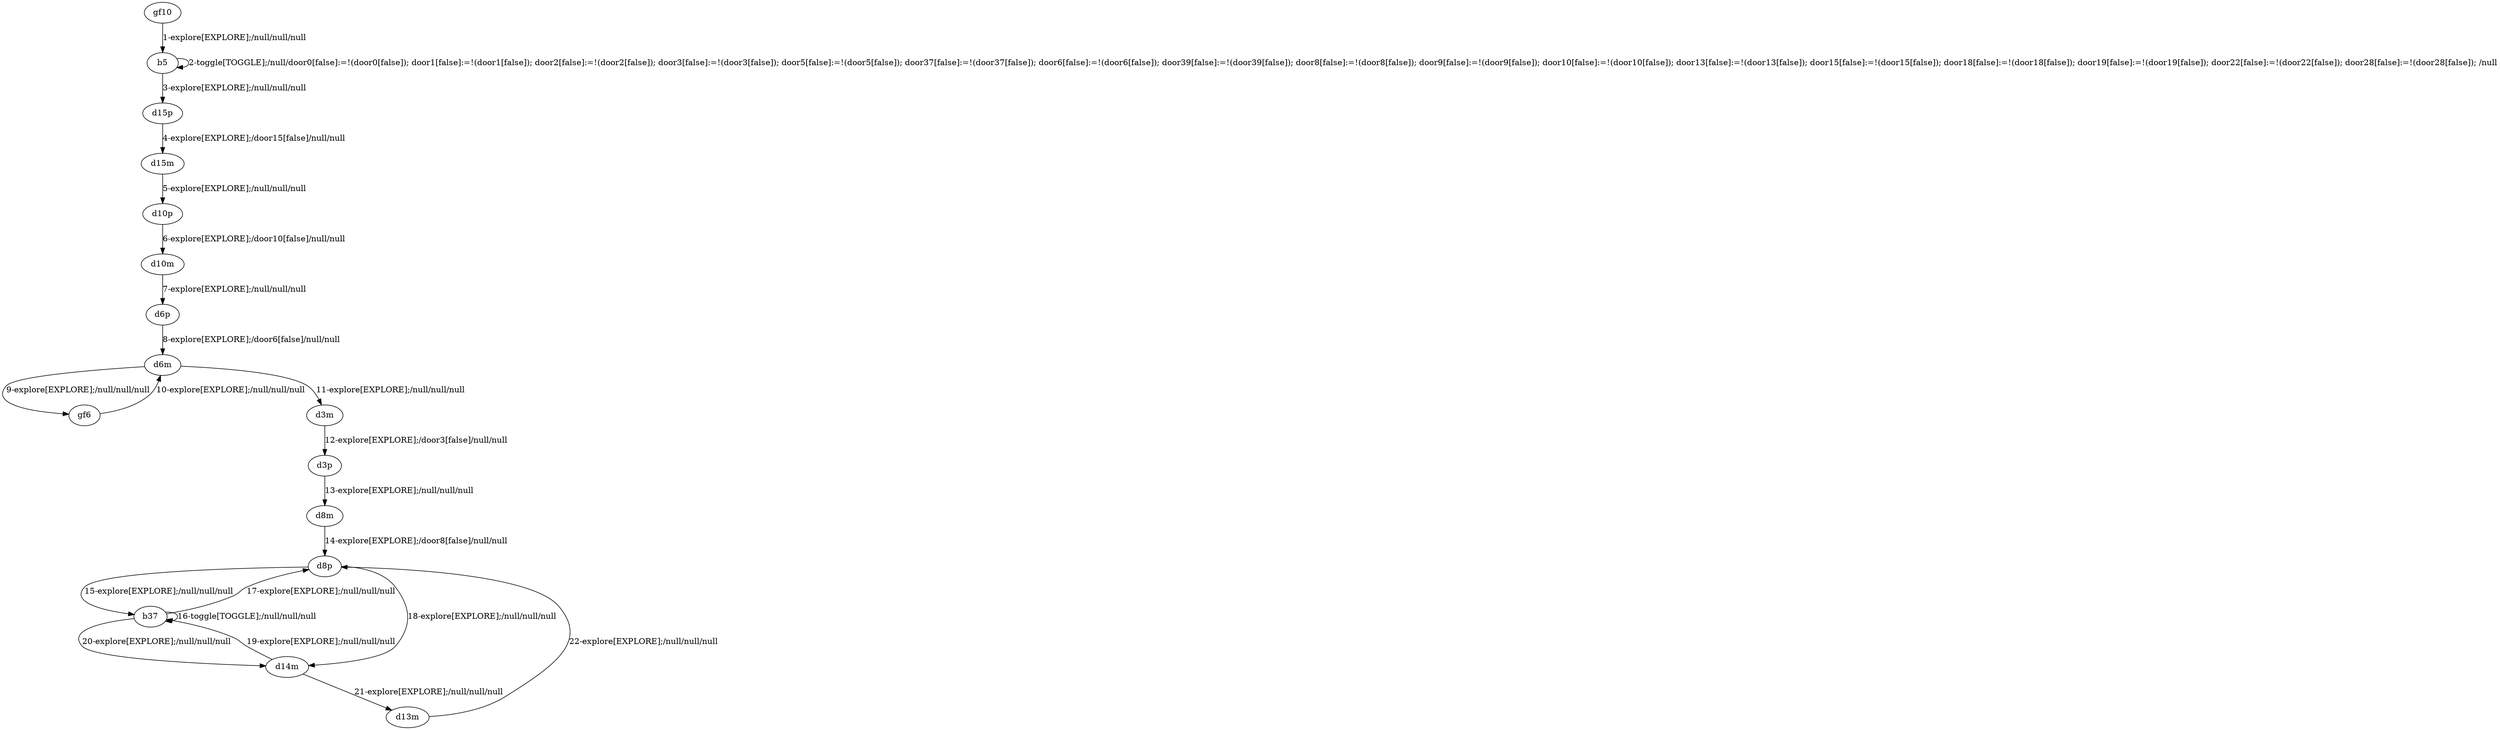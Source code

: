 # Total number of goals covered by this test: 1
# d13m --> d8p

digraph g {
"gf10" -> "b5" [label = "1-explore[EXPLORE];/null/null/null"];
"b5" -> "b5" [label = "2-toggle[TOGGLE];/null/door0[false]:=!(door0[false]); door1[false]:=!(door1[false]); door2[false]:=!(door2[false]); door3[false]:=!(door3[false]); door5[false]:=!(door5[false]); door37[false]:=!(door37[false]); door6[false]:=!(door6[false]); door39[false]:=!(door39[false]); door8[false]:=!(door8[false]); door9[false]:=!(door9[false]); door10[false]:=!(door10[false]); door13[false]:=!(door13[false]); door15[false]:=!(door15[false]); door18[false]:=!(door18[false]); door19[false]:=!(door19[false]); door22[false]:=!(door22[false]); door28[false]:=!(door28[false]); /null"];
"b5" -> "d15p" [label = "3-explore[EXPLORE];/null/null/null"];
"d15p" -> "d15m" [label = "4-explore[EXPLORE];/door15[false]/null/null"];
"d15m" -> "d10p" [label = "5-explore[EXPLORE];/null/null/null"];
"d10p" -> "d10m" [label = "6-explore[EXPLORE];/door10[false]/null/null"];
"d10m" -> "d6p" [label = "7-explore[EXPLORE];/null/null/null"];
"d6p" -> "d6m" [label = "8-explore[EXPLORE];/door6[false]/null/null"];
"d6m" -> "gf6" [label = "9-explore[EXPLORE];/null/null/null"];
"gf6" -> "d6m" [label = "10-explore[EXPLORE];/null/null/null"];
"d6m" -> "d3m" [label = "11-explore[EXPLORE];/null/null/null"];
"d3m" -> "d3p" [label = "12-explore[EXPLORE];/door3[false]/null/null"];
"d3p" -> "d8m" [label = "13-explore[EXPLORE];/null/null/null"];
"d8m" -> "d8p" [label = "14-explore[EXPLORE];/door8[false]/null/null"];
"d8p" -> "b37" [label = "15-explore[EXPLORE];/null/null/null"];
"b37" -> "b37" [label = "16-toggle[TOGGLE];/null/null/null"];
"b37" -> "d8p" [label = "17-explore[EXPLORE];/null/null/null"];
"d8p" -> "d14m" [label = "18-explore[EXPLORE];/null/null/null"];
"d14m" -> "b37" [label = "19-explore[EXPLORE];/null/null/null"];
"b37" -> "d14m" [label = "20-explore[EXPLORE];/null/null/null"];
"d14m" -> "d13m" [label = "21-explore[EXPLORE];/null/null/null"];
"d13m" -> "d8p" [label = "22-explore[EXPLORE];/null/null/null"];
}